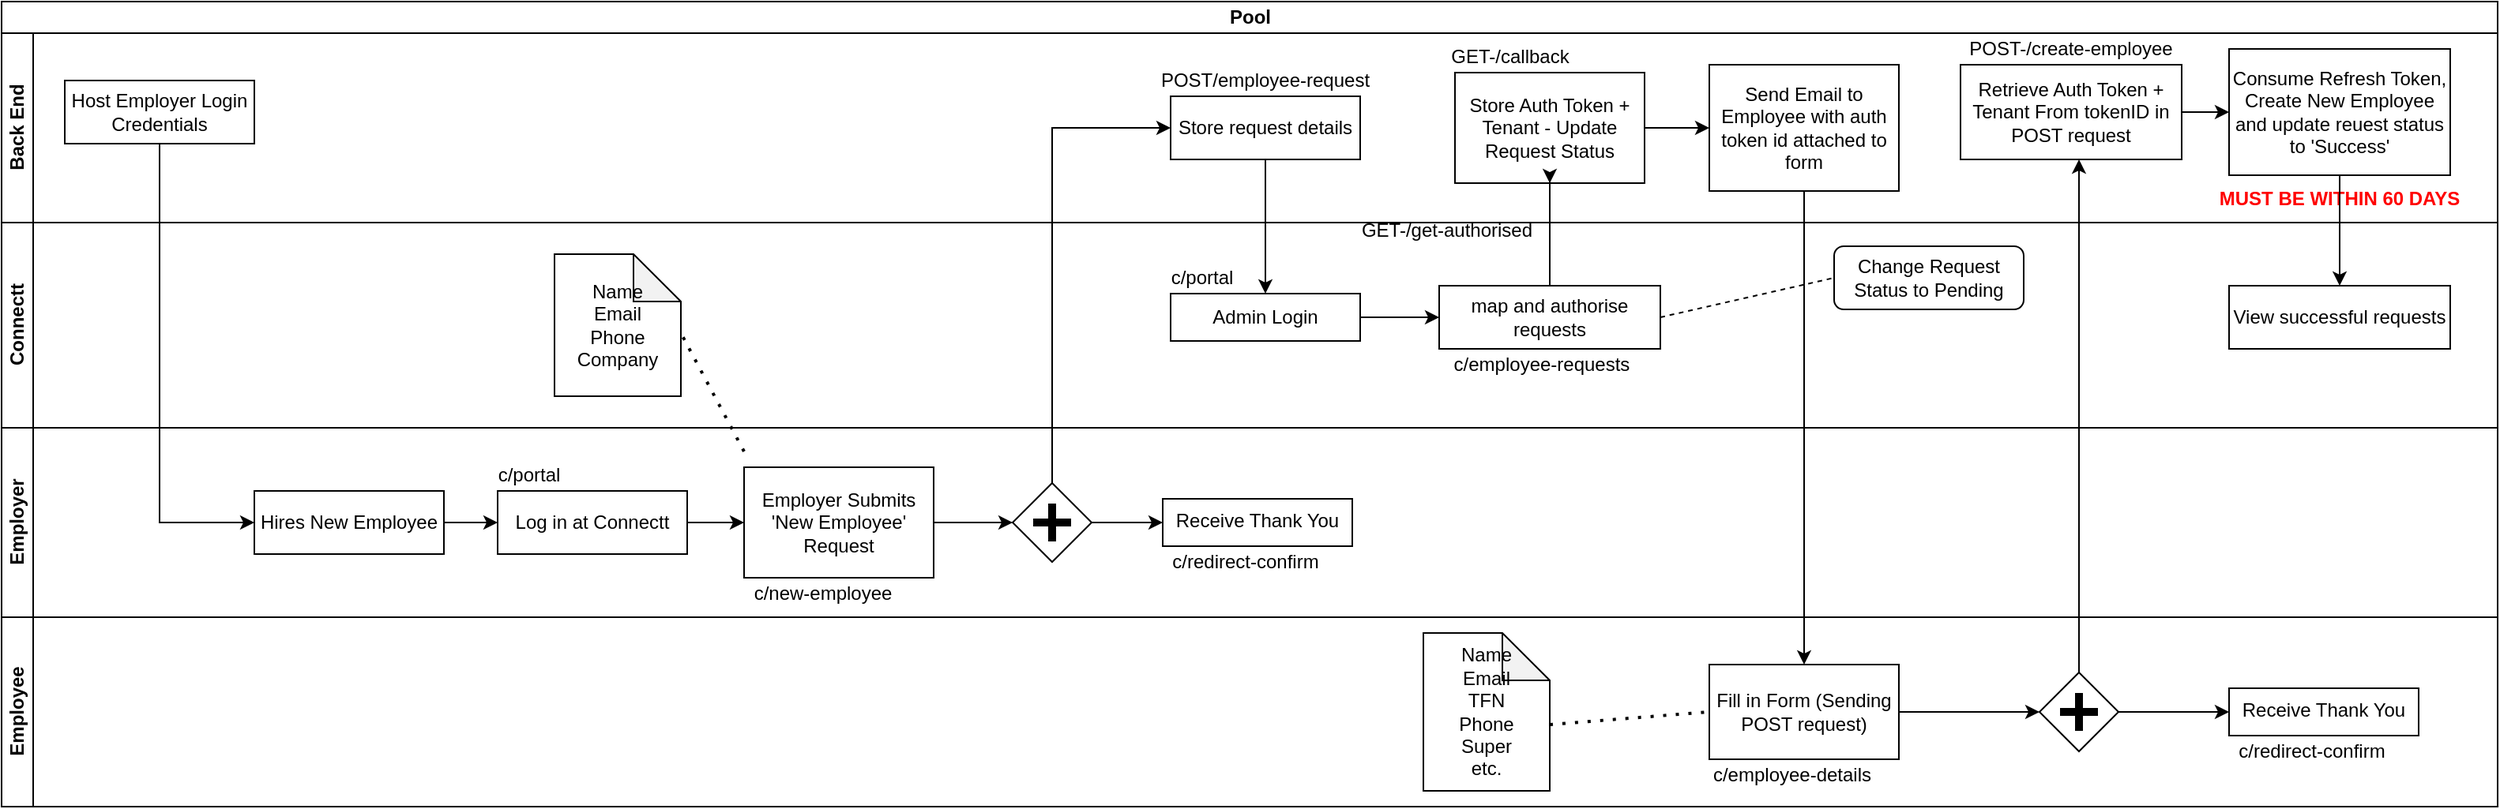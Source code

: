 <mxfile version="14.2.7" type="device"><diagram id="prtHgNgQTEPvFCAcTncT" name="Page-1"><mxGraphModel dx="1351" dy="876" grid="1" gridSize="10" guides="1" tooltips="1" connect="1" arrows="1" fold="1" page="1" pageScale="1" pageWidth="827" pageHeight="1169" math="0" shadow="0"><root><mxCell id="0"/><mxCell id="1" parent="0"/><mxCell id="Es6H4XhDq4HnE7C10tA3-3" value="Pool" style="swimlane;html=1;childLayout=stackLayout;resizeParent=1;resizeParentMax=0;horizontal=1;startSize=20;horizontalStack=0;" parent="1" vertex="1"><mxGeometry x="40" y="50" width="1580" height="390" as="geometry"/></mxCell><mxCell id="Es6H4XhDq4HnE7C10tA3-4" value="Back End" style="swimlane;html=1;startSize=20;horizontal=0;" parent="Es6H4XhDq4HnE7C10tA3-3" vertex="1"><mxGeometry y="20" width="1580" height="120" as="geometry"/></mxCell><mxCell id="Es6H4XhDq4HnE7C10tA3-37" value="Host Employer Login Credentials" style="rounded=0;whiteSpace=wrap;html=1;" parent="Es6H4XhDq4HnE7C10tA3-4" vertex="1"><mxGeometry x="40" y="30" width="120" height="40" as="geometry"/></mxCell><mxCell id="Es6H4XhDq4HnE7C10tA3-47" value="Store request details" style="rounded=0;whiteSpace=wrap;html=1;" parent="Es6H4XhDq4HnE7C10tA3-4" vertex="1"><mxGeometry x="740" y="40" width="120" height="40" as="geometry"/></mxCell><mxCell id="Es6H4XhDq4HnE7C10tA3-57" value="POST/employee-request" style="text;html=1;strokeColor=none;fillColor=none;align=center;verticalAlign=middle;whiteSpace=wrap;rounded=0;" parent="Es6H4XhDq4HnE7C10tA3-4" vertex="1"><mxGeometry x="725" y="20" width="150" height="20" as="geometry"/></mxCell><mxCell id="Es6H4XhDq4HnE7C10tA3-81" style="edgeStyle=orthogonalEdgeStyle;rounded=0;orthogonalLoop=1;jettySize=auto;html=1;entryX=0;entryY=0.5;entryDx=0;entryDy=0;" parent="Es6H4XhDq4HnE7C10tA3-4" source="Es6H4XhDq4HnE7C10tA3-71" target="Es6H4XhDq4HnE7C10tA3-78" edge="1"><mxGeometry relative="1" as="geometry"/></mxCell><mxCell id="Es6H4XhDq4HnE7C10tA3-71" value="Store Auth Token + Tenant - Update Request Status" style="rounded=0;whiteSpace=wrap;html=1;" parent="Es6H4XhDq4HnE7C10tA3-4" vertex="1"><mxGeometry x="920" y="25" width="120" height="70" as="geometry"/></mxCell><mxCell id="Es6H4XhDq4HnE7C10tA3-78" value="Send Email to Employee with auth token id attached to form" style="rounded=0;whiteSpace=wrap;html=1;" parent="Es6H4XhDq4HnE7C10tA3-4" vertex="1"><mxGeometry x="1081" y="20" width="120" height="80" as="geometry"/></mxCell><mxCell id="Es6H4XhDq4HnE7C10tA3-87" value="Retrieve Auth Token + Tenant From tokenID in POST request" style="whiteSpace=wrap;html=1;rounded=0;" parent="Es6H4XhDq4HnE7C10tA3-4" vertex="1"><mxGeometry x="1240" y="20" width="140" height="60" as="geometry"/></mxCell><mxCell id="Es6H4XhDq4HnE7C10tA3-89" value="Consume Refresh Token, Create New Employee and update reuest status to 'Success'" style="whiteSpace=wrap;html=1;rounded=0;" parent="Es6H4XhDq4HnE7C10tA3-4" vertex="1"><mxGeometry x="1410" y="10" width="140" height="80" as="geometry"/></mxCell><mxCell id="Es6H4XhDq4HnE7C10tA3-90" value="" style="edgeStyle=orthogonalEdgeStyle;rounded=0;orthogonalLoop=1;jettySize=auto;html=1;" parent="Es6H4XhDq4HnE7C10tA3-4" source="Es6H4XhDq4HnE7C10tA3-87" target="Es6H4XhDq4HnE7C10tA3-89" edge="1"><mxGeometry relative="1" as="geometry"/></mxCell><mxCell id="Es6H4XhDq4HnE7C10tA3-97" value="POST-/create-employee" style="text;html=1;strokeColor=none;fillColor=none;align=center;verticalAlign=middle;whiteSpace=wrap;rounded=0;" parent="Es6H4XhDq4HnE7C10tA3-4" vertex="1"><mxGeometry x="1240" width="140" height="20" as="geometry"/></mxCell><mxCell id="Es6H4XhDq4HnE7C10tA3-100" value="GET-/callback" style="text;html=1;strokeColor=none;fillColor=none;align=center;verticalAlign=middle;whiteSpace=wrap;rounded=0;" parent="Es6H4XhDq4HnE7C10tA3-4" vertex="1"><mxGeometry x="890" y="5" width="130" height="20" as="geometry"/></mxCell><mxCell id="Es6H4XhDq4HnE7C10tA3-101" value="&lt;b&gt;&lt;font color=&quot;#ff0000&quot;&gt;MUST BE WITHIN 60 DAYS&lt;/font&gt;&lt;/b&gt;" style="text;html=1;strokeColor=none;fillColor=none;align=center;verticalAlign=middle;whiteSpace=wrap;rounded=0;" parent="Es6H4XhDq4HnE7C10tA3-4" vertex="1"><mxGeometry x="1395" y="95" width="170" height="20" as="geometry"/></mxCell><mxCell id="19yI9fowEU8JOv3__LkO-1" value="" style="shape=image;html=1;verticalAlign=top;verticalLabelPosition=bottom;labelBackgroundColor=#ffffff;imageAspect=0;aspect=fixed;image=https://cdn4.iconfinder.com/data/icons/gradient-ui-1/512/success-128.png" parent="Es6H4XhDq4HnE7C10tA3-4" vertex="1"><mxGeometry x="170" y="30" width="40" height="40" as="geometry"/></mxCell><mxCell id="vK1IJYbhyFyX_bI3WEml-5" value="" style="shape=image;html=1;verticalAlign=top;verticalLabelPosition=bottom;labelBackgroundColor=#ffffff;imageAspect=0;aspect=fixed;image=https://cdn4.iconfinder.com/data/icons/gradient-ui-1/512/success-128.png" parent="Es6H4XhDq4HnE7C10tA3-4" vertex="1"><mxGeometry x="685" y="20" width="40" height="40" as="geometry"/></mxCell><mxCell id="kYXnzwjFvU2uZtLf3Xvm-2" value="" style="shape=image;html=1;verticalAlign=top;verticalLabelPosition=bottom;labelBackgroundColor=#ffffff;imageAspect=0;aspect=fixed;image=https://cdn4.iconfinder.com/data/icons/gradient-ui-1/512/success-128.png" vertex="1" parent="Es6H4XhDq4HnE7C10tA3-4"><mxGeometry x="1010" y="55" width="40" height="40" as="geometry"/></mxCell><mxCell id="kYXnzwjFvU2uZtLf3Xvm-17" value="" style="shape=image;html=1;verticalAlign=top;verticalLabelPosition=bottom;labelBackgroundColor=#ffffff;imageAspect=0;aspect=fixed;image=https://cdn4.iconfinder.com/data/icons/gradient-ui-1/512/success-128.png" vertex="1" parent="Es6H4XhDq4HnE7C10tA3-4"><mxGeometry x="1161" y="80" width="40" height="40" as="geometry"/></mxCell><mxCell id="kYXnzwjFvU2uZtLf3Xvm-21" value="" style="shape=image;html=1;verticalAlign=top;verticalLabelPosition=bottom;labelBackgroundColor=#ffffff;imageAspect=0;aspect=fixed;image=https://cdn4.iconfinder.com/data/icons/gradient-ui-1/512/success-128.png" vertex="1" parent="Es6H4XhDq4HnE7C10tA3-4"><mxGeometry x="1210" y="-10" width="40" height="40" as="geometry"/></mxCell><mxCell id="Es6H4XhDq4HnE7C10tA3-5" value="Connectt" style="swimlane;html=1;startSize=20;horizontal=0;" parent="Es6H4XhDq4HnE7C10tA3-3" vertex="1"><mxGeometry y="140" width="1580" height="130" as="geometry"/></mxCell><mxCell id="Es6H4XhDq4HnE7C10tA3-60" style="edgeStyle=orthogonalEdgeStyle;rounded=0;orthogonalLoop=1;jettySize=auto;html=1;entryX=0;entryY=0.5;entryDx=0;entryDy=0;" parent="Es6H4XhDq4HnE7C10tA3-5" source="Es6H4XhDq4HnE7C10tA3-48" target="Es6H4XhDq4HnE7C10tA3-59" edge="1"><mxGeometry relative="1" as="geometry"/></mxCell><mxCell id="Es6H4XhDq4HnE7C10tA3-48" value="Admin Login" style="rounded=0;whiteSpace=wrap;html=1;" parent="Es6H4XhDq4HnE7C10tA3-5" vertex="1"><mxGeometry x="740" y="45" width="120" height="30" as="geometry"/></mxCell><mxCell id="Es6H4XhDq4HnE7C10tA3-51" value="" style="endArrow=none;dashed=1;html=1;dashPattern=1 3;strokeWidth=2;" parent="Es6H4XhDq4HnE7C10tA3-5" edge="1"><mxGeometry width="50" height="50" relative="1" as="geometry"><mxPoint x="470" y="145" as="sourcePoint"/><mxPoint x="430" y="70" as="targetPoint"/></mxGeometry></mxCell><mxCell id="Es6H4XhDq4HnE7C10tA3-53" value="Name&lt;br&gt;Email&lt;br&gt;Phone&lt;br&gt;Company" style="shape=note;whiteSpace=wrap;html=1;backgroundOutline=1;darkOpacity=0.05;" parent="Es6H4XhDq4HnE7C10tA3-5" vertex="1"><mxGeometry x="350" y="20" width="80" height="90" as="geometry"/></mxCell><mxCell id="Es6H4XhDq4HnE7C10tA3-58" value="c/portal" style="text;html=1;strokeColor=none;fillColor=none;align=center;verticalAlign=middle;whiteSpace=wrap;rounded=0;" parent="Es6H4XhDq4HnE7C10tA3-5" vertex="1"><mxGeometry x="740" y="25" width="40" height="20" as="geometry"/></mxCell><mxCell id="Es6H4XhDq4HnE7C10tA3-59" value="map and authorise requests" style="rounded=0;whiteSpace=wrap;html=1;" parent="Es6H4XhDq4HnE7C10tA3-5" vertex="1"><mxGeometry x="910" y="40" width="140" height="40" as="geometry"/></mxCell><mxCell id="Es6H4XhDq4HnE7C10tA3-61" value="c/employee-requests" style="text;html=1;strokeColor=none;fillColor=none;align=center;verticalAlign=middle;whiteSpace=wrap;rounded=0;" parent="Es6H4XhDq4HnE7C10tA3-5" vertex="1"><mxGeometry x="900" y="80" width="150" height="20" as="geometry"/></mxCell><mxCell id="Es6H4XhDq4HnE7C10tA3-98" value="" style="endArrow=none;dashed=1;html=1;exitX=1;exitY=0.5;exitDx=0;exitDy=0;entryX=0;entryY=0.5;entryDx=0;entryDy=0;" parent="Es6H4XhDq4HnE7C10tA3-5" source="Es6H4XhDq4HnE7C10tA3-59" target="Es6H4XhDq4HnE7C10tA3-99" edge="1"><mxGeometry width="50" height="50" relative="1" as="geometry"><mxPoint x="1080" y="110" as="sourcePoint"/><mxPoint x="1130" y="60" as="targetPoint"/></mxGeometry></mxCell><mxCell id="Es6H4XhDq4HnE7C10tA3-99" value="Change Request Status to Pending" style="rounded=1;whiteSpace=wrap;html=1;" parent="Es6H4XhDq4HnE7C10tA3-5" vertex="1"><mxGeometry x="1160" y="15" width="120" height="40" as="geometry"/></mxCell><mxCell id="Es6H4XhDq4HnE7C10tA3-80" value="GET-/get-authorised" style="text;html=1;strokeColor=none;fillColor=none;align=center;verticalAlign=middle;whiteSpace=wrap;rounded=0;" parent="Es6H4XhDq4HnE7C10tA3-5" vertex="1"><mxGeometry x="850" y="-5" width="130" height="20" as="geometry"/></mxCell><mxCell id="Es6H4XhDq4HnE7C10tA3-102" value="View successful requests" style="whiteSpace=wrap;html=1;rounded=0;" parent="Es6H4XhDq4HnE7C10tA3-5" vertex="1"><mxGeometry x="1410" y="40" width="140" height="40" as="geometry"/></mxCell><mxCell id="vK1IJYbhyFyX_bI3WEml-6" value="" style="shape=image;html=1;verticalAlign=top;verticalLabelPosition=bottom;labelBackgroundColor=#ffffff;imageAspect=0;aspect=fixed;image=https://cdn4.iconfinder.com/data/icons/gradient-ui-1/512/success-128.png" parent="Es6H4XhDq4HnE7C10tA3-5" vertex="1"><mxGeometry x="700" y="45" width="40" height="40" as="geometry"/></mxCell><mxCell id="kYXnzwjFvU2uZtLf3Xvm-1" value="" style="shape=image;html=1;verticalAlign=top;verticalLabelPosition=bottom;labelBackgroundColor=#ffffff;imageAspect=0;aspect=fixed;image=https://cdn4.iconfinder.com/data/icons/gradient-ui-1/512/success-128.png" vertex="1" parent="Es6H4XhDq4HnE7C10tA3-5"><mxGeometry x="1040" y="45" width="40" height="40" as="geometry"/></mxCell><mxCell id="kYXnzwjFvU2uZtLf3Xvm-18" value="" style="shape=image;html=1;verticalAlign=top;verticalLabelPosition=bottom;labelBackgroundColor=#ffffff;imageAspect=0;aspect=fixed;image=https://cdn4.iconfinder.com/data/icons/gradient-ui-1/512/success-128.png" vertex="1" parent="Es6H4XhDq4HnE7C10tA3-5"><mxGeometry x="1250" y="25" width="40" height="40" as="geometry"/></mxCell><mxCell id="Es6H4XhDq4HnE7C10tA3-6" value="Employer" style="swimlane;html=1;startSize=20;horizontal=0;" parent="Es6H4XhDq4HnE7C10tA3-3" vertex="1"><mxGeometry y="270" width="1580" height="120" as="geometry"><mxRectangle y="260" width="690" height="20" as="alternateBounds"/></mxGeometry></mxCell><mxCell id="Es6H4XhDq4HnE7C10tA3-50" style="edgeStyle=orthogonalEdgeStyle;rounded=0;orthogonalLoop=1;jettySize=auto;html=1;entryX=0;entryY=0.5;entryDx=0;entryDy=0;" parent="Es6H4XhDq4HnE7C10tA3-6" source="Es6H4XhDq4HnE7C10tA3-36" target="Es6H4XhDq4HnE7C10tA3-41" edge="1"><mxGeometry relative="1" as="geometry"/></mxCell><mxCell id="Es6H4XhDq4HnE7C10tA3-36" value="Hires New Employee" style="rounded=0;whiteSpace=wrap;html=1;" parent="Es6H4XhDq4HnE7C10tA3-6" vertex="1"><mxGeometry x="160" y="40" width="120" height="40" as="geometry"/></mxCell><mxCell id="Es6H4XhDq4HnE7C10tA3-41" value="Log in at Connectt" style="rounded=0;whiteSpace=wrap;html=1;" parent="Es6H4XhDq4HnE7C10tA3-6" vertex="1"><mxGeometry x="314" y="40" width="120" height="40" as="geometry"/></mxCell><mxCell id="Es6H4XhDq4HnE7C10tA3-73" style="edgeStyle=orthogonalEdgeStyle;rounded=0;orthogonalLoop=1;jettySize=auto;html=1;entryX=0;entryY=0.5;entryDx=0;entryDy=0;" parent="Es6H4XhDq4HnE7C10tA3-6" source="Es6H4XhDq4HnE7C10tA3-44" target="Es6H4XhDq4HnE7C10tA3-72" edge="1"><mxGeometry relative="1" as="geometry"/></mxCell><mxCell id="Es6H4XhDq4HnE7C10tA3-44" value="Employer Submits 'New Employee' Request" style="rounded=0;whiteSpace=wrap;html=1;" parent="Es6H4XhDq4HnE7C10tA3-6" vertex="1"><mxGeometry x="470" y="25" width="120" height="70" as="geometry"/></mxCell><mxCell id="Es6H4XhDq4HnE7C10tA3-45" style="edgeStyle=orthogonalEdgeStyle;rounded=0;orthogonalLoop=1;jettySize=auto;html=1;entryX=0;entryY=0.5;entryDx=0;entryDy=0;" parent="Es6H4XhDq4HnE7C10tA3-6" source="Es6H4XhDq4HnE7C10tA3-41" target="Es6H4XhDq4HnE7C10tA3-44" edge="1"><mxGeometry relative="1" as="geometry"/></mxCell><mxCell id="Es6H4XhDq4HnE7C10tA3-54" value="c/portal" style="text;html=1;strokeColor=none;fillColor=none;align=center;verticalAlign=middle;whiteSpace=wrap;rounded=0;" parent="Es6H4XhDq4HnE7C10tA3-6" vertex="1"><mxGeometry x="314" y="20" width="40" height="20" as="geometry"/></mxCell><mxCell id="Es6H4XhDq4HnE7C10tA3-55" value="c/new-employee" style="text;html=1;strokeColor=none;fillColor=none;align=center;verticalAlign=middle;whiteSpace=wrap;rounded=0;" parent="Es6H4XhDq4HnE7C10tA3-6" vertex="1"><mxGeometry x="470" y="95" width="100" height="20" as="geometry"/></mxCell><mxCell id="Es6H4XhDq4HnE7C10tA3-72" value="" style="shape=mxgraph.bpmn.shape;html=1;verticalLabelPosition=bottom;labelBackgroundColor=#ffffff;verticalAlign=top;align=center;perimeter=rhombusPerimeter;background=gateway;outlineConnect=0;outline=none;symbol=parallelGw;" parent="Es6H4XhDq4HnE7C10tA3-6" vertex="1"><mxGeometry x="640" y="35" width="50" height="50" as="geometry"/></mxCell><mxCell id="Es6H4XhDq4HnE7C10tA3-75" value="Receive Thank You" style="whiteSpace=wrap;html=1;verticalAlign=top;labelBackgroundColor=#ffffff;" parent="Es6H4XhDq4HnE7C10tA3-6" vertex="1"><mxGeometry x="735" y="45" width="120" height="30" as="geometry"/></mxCell><mxCell id="Es6H4XhDq4HnE7C10tA3-76" value="" style="edgeStyle=orthogonalEdgeStyle;rounded=0;orthogonalLoop=1;jettySize=auto;html=1;" parent="Es6H4XhDq4HnE7C10tA3-6" source="Es6H4XhDq4HnE7C10tA3-72" target="Es6H4XhDq4HnE7C10tA3-75" edge="1"><mxGeometry relative="1" as="geometry"/></mxCell><mxCell id="Es6H4XhDq4HnE7C10tA3-77" value="c/redirect-confirm" style="text;html=1;strokeColor=none;fillColor=none;align=center;verticalAlign=middle;whiteSpace=wrap;rounded=0;" parent="Es6H4XhDq4HnE7C10tA3-6" vertex="1"><mxGeometry x="735" y="75" width="105" height="20" as="geometry"/></mxCell><mxCell id="19yI9fowEU8JOv3__LkO-2" value="" style="shape=image;html=1;verticalAlign=top;verticalLabelPosition=bottom;labelBackgroundColor=#ffffff;imageAspect=0;aspect=fixed;image=https://cdn4.iconfinder.com/data/icons/gradient-ui-1/512/success-128.png" parent="Es6H4XhDq4HnE7C10tA3-6" vertex="1"><mxGeometry x="210" width="40" height="40" as="geometry"/></mxCell><mxCell id="vK1IJYbhyFyX_bI3WEml-1" value="" style="shape=image;html=1;verticalAlign=top;verticalLabelPosition=bottom;labelBackgroundColor=#ffffff;imageAspect=0;aspect=fixed;image=https://cdn4.iconfinder.com/data/icons/gradient-ui-1/512/success-128.png" parent="Es6H4XhDq4HnE7C10tA3-6" vertex="1"><mxGeometry x="510" y="-5" width="40" height="40" as="geometry"/></mxCell><mxCell id="vK1IJYbhyFyX_bI3WEml-2" value="" style="shape=image;html=1;verticalAlign=top;verticalLabelPosition=bottom;labelBackgroundColor=#ffffff;imageAspect=0;aspect=fixed;image=https://cdn4.iconfinder.com/data/icons/gradient-ui-1/512/success-128.png" parent="Es6H4XhDq4HnE7C10tA3-6" vertex="1"><mxGeometry x="354" y="75" width="40" height="40" as="geometry"/></mxCell><mxCell id="vK1IJYbhyFyX_bI3WEml-3" value="" style="shape=image;html=1;verticalAlign=top;verticalLabelPosition=bottom;labelBackgroundColor=#ffffff;imageAspect=0;aspect=fixed;image=https://cdn4.iconfinder.com/data/icons/gradient-ui-1/512/success-128.png" parent="Es6H4XhDq4HnE7C10tA3-6" vertex="1"><mxGeometry x="787" y="10" width="40" height="40" as="geometry"/></mxCell><mxCell id="Es6H4XhDq4HnE7C10tA3-38" style="edgeStyle=orthogonalEdgeStyle;rounded=0;orthogonalLoop=1;jettySize=auto;html=1;entryX=0;entryY=0.5;entryDx=0;entryDy=0;" parent="Es6H4XhDq4HnE7C10tA3-3" source="Es6H4XhDq4HnE7C10tA3-37" target="Es6H4XhDq4HnE7C10tA3-36" edge="1"><mxGeometry relative="1" as="geometry"/></mxCell><mxCell id="Es6H4XhDq4HnE7C10tA3-49" style="edgeStyle=orthogonalEdgeStyle;rounded=0;orthogonalLoop=1;jettySize=auto;html=1;entryX=0.5;entryY=0;entryDx=0;entryDy=0;" parent="Es6H4XhDq4HnE7C10tA3-3" source="Es6H4XhDq4HnE7C10tA3-47" target="Es6H4XhDq4HnE7C10tA3-48" edge="1"><mxGeometry relative="1" as="geometry"/></mxCell><mxCell id="Es6H4XhDq4HnE7C10tA3-74" style="edgeStyle=orthogonalEdgeStyle;rounded=0;orthogonalLoop=1;jettySize=auto;html=1;entryX=0;entryY=0.5;entryDx=0;entryDy=0;" parent="Es6H4XhDq4HnE7C10tA3-3" source="Es6H4XhDq4HnE7C10tA3-72" target="Es6H4XhDq4HnE7C10tA3-47" edge="1"><mxGeometry relative="1" as="geometry"><Array as="points"><mxPoint x="665" y="80"/></Array></mxGeometry></mxCell><mxCell id="Es6H4XhDq4HnE7C10tA3-79" style="edgeStyle=orthogonalEdgeStyle;rounded=0;orthogonalLoop=1;jettySize=auto;html=1;entryX=0.5;entryY=1;entryDx=0;entryDy=0;" parent="Es6H4XhDq4HnE7C10tA3-3" source="Es6H4XhDq4HnE7C10tA3-59" target="Es6H4XhDq4HnE7C10tA3-71" edge="1"><mxGeometry relative="1" as="geometry"><Array as="points"><mxPoint x="980" y="110"/><mxPoint x="980" y="110"/></Array></mxGeometry></mxCell><mxCell id="Es6H4XhDq4HnE7C10tA3-103" value="" style="edgeStyle=orthogonalEdgeStyle;rounded=0;orthogonalLoop=1;jettySize=auto;html=1;" parent="Es6H4XhDq4HnE7C10tA3-3" source="Es6H4XhDq4HnE7C10tA3-89" target="Es6H4XhDq4HnE7C10tA3-102" edge="1"><mxGeometry relative="1" as="geometry"/></mxCell><mxCell id="Es6H4XhDq4HnE7C10tA3-9" value="Employee" style="swimlane;html=1;startSize=20;horizontal=0;" parent="1" vertex="1"><mxGeometry x="40" y="440" width="1580" height="120" as="geometry"><mxRectangle y="260" width="690" height="20" as="alternateBounds"/></mxGeometry></mxCell><mxCell id="Es6H4XhDq4HnE7C10tA3-92" style="edgeStyle=orthogonalEdgeStyle;rounded=0;orthogonalLoop=1;jettySize=auto;html=1;entryX=0;entryY=0.5;entryDx=0;entryDy=0;" parent="Es6H4XhDq4HnE7C10tA3-9" source="Es6H4XhDq4HnE7C10tA3-82" target="Es6H4XhDq4HnE7C10tA3-91" edge="1"><mxGeometry relative="1" as="geometry"/></mxCell><mxCell id="Es6H4XhDq4HnE7C10tA3-82" value="Fill in Form (Sending POST request)" style="whiteSpace=wrap;html=1;rounded=0;" parent="Es6H4XhDq4HnE7C10tA3-9" vertex="1"><mxGeometry x="1081" y="30" width="120" height="60" as="geometry"/></mxCell><mxCell id="Es6H4XhDq4HnE7C10tA3-84" value="Name&lt;br&gt;Email&lt;br&gt;TFN&lt;br&gt;Phone&lt;br&gt;Super&lt;br&gt;etc." style="shape=note;whiteSpace=wrap;html=1;backgroundOutline=1;darkOpacity=0.05;" parent="Es6H4XhDq4HnE7C10tA3-9" vertex="1"><mxGeometry x="900" y="10" width="80" height="100" as="geometry"/></mxCell><mxCell id="Es6H4XhDq4HnE7C10tA3-85" value="" style="endArrow=none;dashed=1;html=1;dashPattern=1 3;strokeWidth=2;entryX=0;entryY=0.5;entryDx=0;entryDy=0;exitX=1;exitY=0.58;exitDx=0;exitDy=0;exitPerimeter=0;" parent="Es6H4XhDq4HnE7C10tA3-9" source="Es6H4XhDq4HnE7C10tA3-84" target="Es6H4XhDq4HnE7C10tA3-82" edge="1"><mxGeometry width="50" height="50" relative="1" as="geometry"><mxPoint x="1010" y="100" as="sourcePoint"/><mxPoint x="1060" y="50" as="targetPoint"/></mxGeometry></mxCell><mxCell id="Es6H4XhDq4HnE7C10tA3-86" value="c/employee-details" style="text;html=1;strokeColor=none;fillColor=none;align=center;verticalAlign=middle;whiteSpace=wrap;rounded=0;" parent="Es6H4XhDq4HnE7C10tA3-9" vertex="1"><mxGeometry x="1081" y="90" width="105" height="20" as="geometry"/></mxCell><mxCell id="Es6H4XhDq4HnE7C10tA3-94" style="edgeStyle=orthogonalEdgeStyle;rounded=0;orthogonalLoop=1;jettySize=auto;html=1;entryX=0;entryY=0.5;entryDx=0;entryDy=0;" parent="Es6H4XhDq4HnE7C10tA3-9" source="Es6H4XhDq4HnE7C10tA3-91" target="Es6H4XhDq4HnE7C10tA3-93" edge="1"><mxGeometry relative="1" as="geometry"/></mxCell><mxCell id="Es6H4XhDq4HnE7C10tA3-91" value="" style="shape=mxgraph.bpmn.shape;html=1;verticalLabelPosition=bottom;labelBackgroundColor=#ffffff;verticalAlign=top;align=center;perimeter=rhombusPerimeter;background=gateway;outlineConnect=0;outline=none;symbol=parallelGw;" parent="Es6H4XhDq4HnE7C10tA3-9" vertex="1"><mxGeometry x="1290" y="35" width="50" height="50" as="geometry"/></mxCell><mxCell id="Es6H4XhDq4HnE7C10tA3-93" value="Receive Thank You" style="whiteSpace=wrap;html=1;verticalAlign=top;labelBackgroundColor=#ffffff;" parent="Es6H4XhDq4HnE7C10tA3-9" vertex="1"><mxGeometry x="1410" y="45" width="120" height="30" as="geometry"/></mxCell><mxCell id="Es6H4XhDq4HnE7C10tA3-96" value="c/redirect-confirm" style="text;html=1;strokeColor=none;fillColor=none;align=center;verticalAlign=middle;whiteSpace=wrap;rounded=0;" parent="Es6H4XhDq4HnE7C10tA3-9" vertex="1"><mxGeometry x="1410" y="75" width="105" height="20" as="geometry"/></mxCell><mxCell id="kYXnzwjFvU2uZtLf3Xvm-19" value="" style="shape=image;html=1;verticalAlign=top;verticalLabelPosition=bottom;labelBackgroundColor=#ffffff;imageAspect=0;aspect=fixed;image=https://cdn4.iconfinder.com/data/icons/gradient-ui-1/512/success-128.png" vertex="1" parent="Es6H4XhDq4HnE7C10tA3-9"><mxGeometry x="1150" y="5" width="40" height="40" as="geometry"/></mxCell><mxCell id="kYXnzwjFvU2uZtLf3Xvm-20" value="" style="shape=image;html=1;verticalAlign=top;verticalLabelPosition=bottom;labelBackgroundColor=#ffffff;imageAspect=0;aspect=fixed;image=https://cdn4.iconfinder.com/data/icons/gradient-ui-1/512/success-128.png" vertex="1" parent="Es6H4XhDq4HnE7C10tA3-9"><mxGeometry x="970" y="10" width="40" height="40" as="geometry"/></mxCell><mxCell id="Es6H4XhDq4HnE7C10tA3-83" value="" style="edgeStyle=orthogonalEdgeStyle;rounded=0;orthogonalLoop=1;jettySize=auto;html=1;" parent="1" source="Es6H4XhDq4HnE7C10tA3-78" target="Es6H4XhDq4HnE7C10tA3-82" edge="1"><mxGeometry relative="1" as="geometry"/></mxCell><mxCell id="Es6H4XhDq4HnE7C10tA3-95" style="edgeStyle=orthogonalEdgeStyle;rounded=0;orthogonalLoop=1;jettySize=auto;html=1;" parent="1" source="Es6H4XhDq4HnE7C10tA3-91" edge="1"><mxGeometry relative="1" as="geometry"><mxPoint x="1355" y="150" as="targetPoint"/><Array as="points"><mxPoint x="1355" y="150"/></Array></mxGeometry></mxCell></root></mxGraphModel></diagram></mxfile>